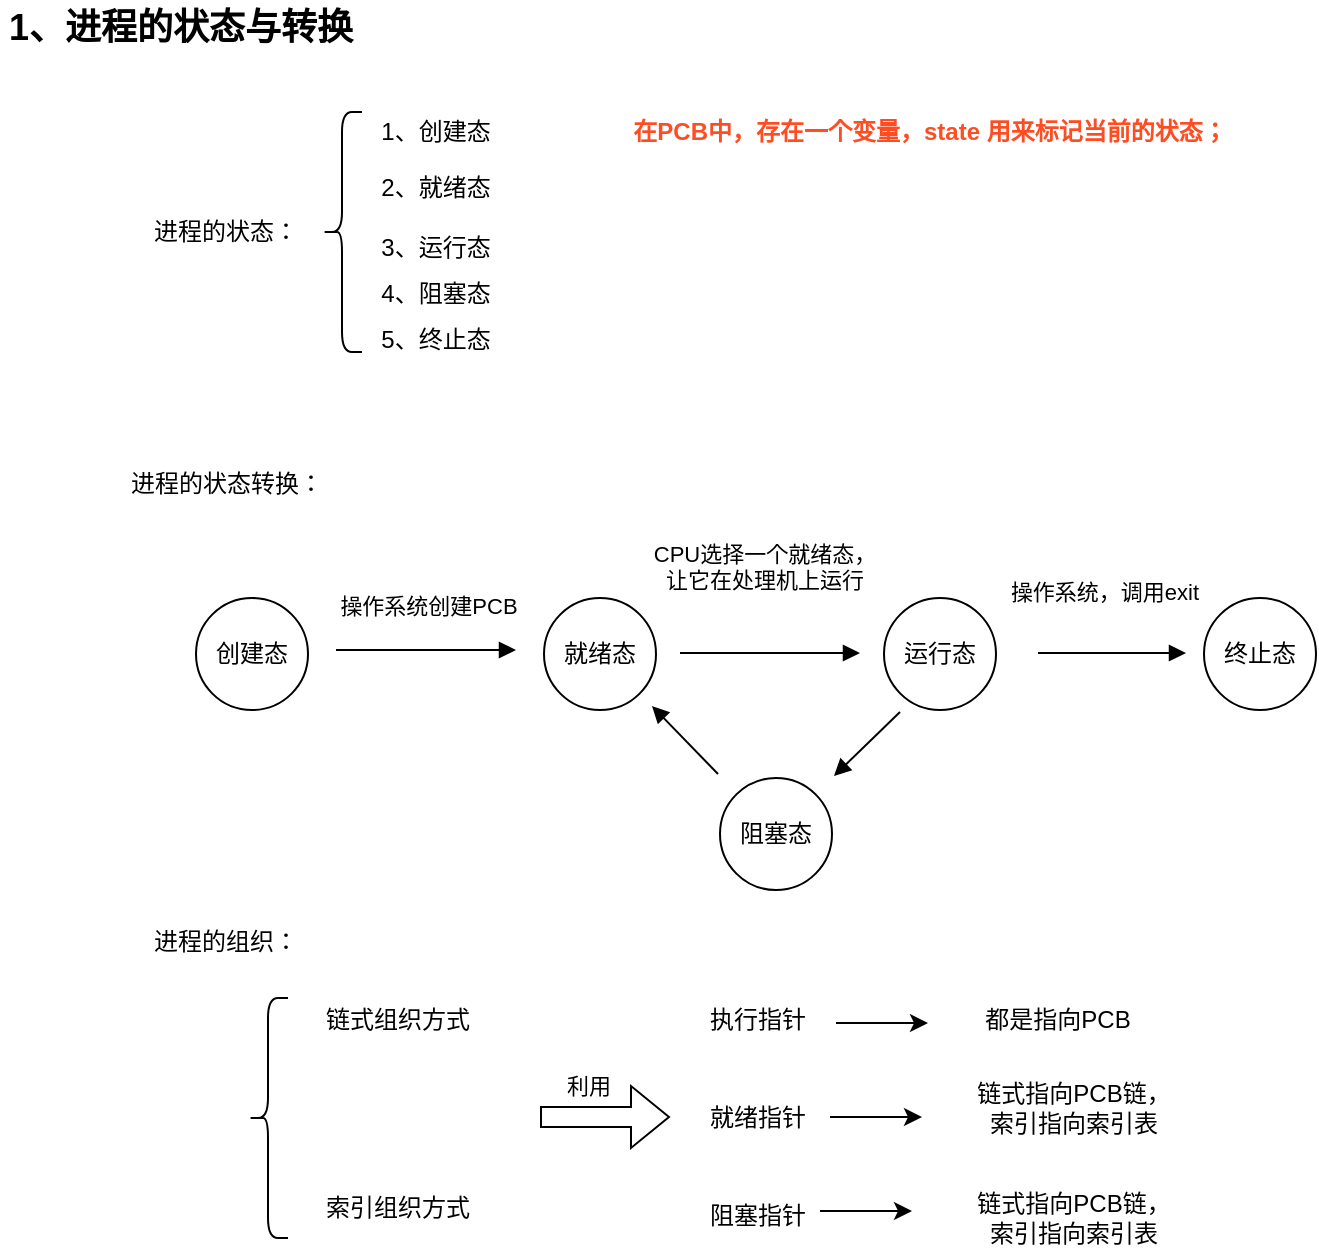 <mxfile version="28.1.1" pages="2">
  <diagram name="进程与线程" id="H9pHaS5DysN6NacVv_u8">
    <mxGraphModel dx="2857" dy="1349" grid="0" gridSize="10" guides="1" tooltips="1" connect="1" arrows="1" fold="1" page="0" pageScale="1" pageWidth="827" pageHeight="1169" math="0" shadow="0">
      <root>
        <mxCell id="0" />
        <mxCell id="1" parent="0" />
        <mxCell id="kZI3DuICkW-kZriLSzTb-1" value="&lt;div&gt;&lt;font style=&quot;font-size: 18px;&quot;&gt;&lt;b&gt;1、&lt;/b&gt;&lt;b&gt;&lt;font&gt;进程的状态与转换&lt;/font&gt;&lt;/b&gt;&lt;/font&gt;&lt;/div&gt;" style="text;html=1;align=center;verticalAlign=middle;whiteSpace=wrap;rounded=0;" parent="1" vertex="1">
          <mxGeometry x="-1975" y="-636" width="181" height="27" as="geometry" />
        </mxCell>
        <mxCell id="kZI3DuICkW-kZriLSzTb-2" value="&lt;div&gt;进程的状态：&lt;/div&gt;" style="text;html=1;align=center;verticalAlign=middle;whiteSpace=wrap;rounded=0;" parent="1" vertex="1">
          <mxGeometry x="-1903" y="-530" width="82" height="20" as="geometry" />
        </mxCell>
        <mxCell id="kZI3DuICkW-kZriLSzTb-3" value="" style="shape=curlyBracket;whiteSpace=wrap;html=1;rounded=1;labelPosition=left;verticalLabelPosition=middle;align=right;verticalAlign=middle;" parent="1" vertex="1">
          <mxGeometry x="-1814" y="-580" width="20" height="120" as="geometry" />
        </mxCell>
        <mxCell id="kZI3DuICkW-kZriLSzTb-4" value="1、创建态" style="text;html=1;align=center;verticalAlign=middle;whiteSpace=wrap;rounded=0;" parent="1" vertex="1">
          <mxGeometry x="-1787" y="-585" width="60" height="30" as="geometry" />
        </mxCell>
        <mxCell id="kZI3DuICkW-kZriLSzTb-5" value="2、就绪态" style="text;html=1;align=center;verticalAlign=middle;whiteSpace=wrap;rounded=0;" parent="1" vertex="1">
          <mxGeometry x="-1787" y="-557" width="60" height="30" as="geometry" />
        </mxCell>
        <mxCell id="kZI3DuICkW-kZriLSzTb-6" value="3、运行态" style="text;html=1;align=center;verticalAlign=middle;whiteSpace=wrap;rounded=0;" parent="1" vertex="1">
          <mxGeometry x="-1787" y="-527" width="60" height="30" as="geometry" />
        </mxCell>
        <mxCell id="kZI3DuICkW-kZriLSzTb-7" value="4、阻塞态" style="text;html=1;align=center;verticalAlign=middle;whiteSpace=wrap;rounded=0;" parent="1" vertex="1">
          <mxGeometry x="-1787" y="-504" width="60" height="30" as="geometry" />
        </mxCell>
        <mxCell id="kZI3DuICkW-kZriLSzTb-8" value="5、终止态" style="text;html=1;align=center;verticalAlign=middle;whiteSpace=wrap;rounded=0;" parent="1" vertex="1">
          <mxGeometry x="-1787" y="-481" width="60" height="30" as="geometry" />
        </mxCell>
        <mxCell id="kZI3DuICkW-kZriLSzTb-9" value="进程的状态转换：" style="text;html=1;align=center;verticalAlign=middle;whiteSpace=wrap;rounded=0;" parent="1" vertex="1">
          <mxGeometry x="-1917.5" y="-409" width="111" height="29" as="geometry" />
        </mxCell>
        <mxCell id="kZI3DuICkW-kZriLSzTb-10" value="创建态" style="ellipse;whiteSpace=wrap;html=1;aspect=fixed;" parent="1" vertex="1">
          <mxGeometry x="-1877" y="-337" width="56" height="56" as="geometry" />
        </mxCell>
        <mxCell id="kZI3DuICkW-kZriLSzTb-11" value="就绪态" style="ellipse;whiteSpace=wrap;html=1;aspect=fixed;" parent="1" vertex="1">
          <mxGeometry x="-1703" y="-337" width="56" height="56" as="geometry" />
        </mxCell>
        <mxCell id="kZI3DuICkW-kZriLSzTb-12" value="运行态" style="ellipse;whiteSpace=wrap;html=1;aspect=fixed;" parent="1" vertex="1">
          <mxGeometry x="-1533" y="-337" width="56" height="56" as="geometry" />
        </mxCell>
        <mxCell id="kZI3DuICkW-kZriLSzTb-13" value="终止态" style="ellipse;whiteSpace=wrap;html=1;aspect=fixed;" parent="1" vertex="1">
          <mxGeometry x="-1373" y="-337" width="56" height="56" as="geometry" />
        </mxCell>
        <mxCell id="kZI3DuICkW-kZriLSzTb-14" value="阻塞态" style="ellipse;whiteSpace=wrap;html=1;aspect=fixed;" parent="1" vertex="1">
          <mxGeometry x="-1615" y="-247" width="56" height="56" as="geometry" />
        </mxCell>
        <mxCell id="kZI3DuICkW-kZriLSzTb-15" value="操作系统创建PCB" style="html=1;verticalAlign=bottom;endArrow=block;curved=0;rounded=0;" parent="1" edge="1">
          <mxGeometry x="0.025" y="13" width="80" relative="1" as="geometry">
            <mxPoint x="-1807" y="-311" as="sourcePoint" />
            <mxPoint x="-1717" y="-311" as="targetPoint" />
            <mxPoint as="offset" />
          </mxGeometry>
        </mxCell>
        <mxCell id="kZI3DuICkW-kZriLSzTb-16" value="CPU选择一个就绪态，&lt;br&gt;让它在处理机上运行" style="html=1;verticalAlign=bottom;endArrow=block;curved=0;rounded=0;" parent="1" edge="1">
          <mxGeometry x="-0.067" y="29" width="80" relative="1" as="geometry">
            <mxPoint x="-1635" y="-309.5" as="sourcePoint" />
            <mxPoint x="-1545" y="-309.5" as="targetPoint" />
            <mxPoint y="1" as="offset" />
          </mxGeometry>
        </mxCell>
        <mxCell id="kZI3DuICkW-kZriLSzTb-17" value="操作系统，调用exit" style="html=1;verticalAlign=bottom;endArrow=block;curved=0;rounded=0;" parent="1" edge="1">
          <mxGeometry x="-0.108" y="23" width="80" relative="1" as="geometry">
            <mxPoint x="-1456" y="-309.5" as="sourcePoint" />
            <mxPoint x="-1382" y="-309.5" as="targetPoint" />
            <mxPoint y="1" as="offset" />
          </mxGeometry>
        </mxCell>
        <mxCell id="kZI3DuICkW-kZriLSzTb-18" value="&lt;div&gt;&lt;br&gt;&lt;/div&gt;&lt;div&gt;&lt;br&gt;&lt;/div&gt;" style="html=1;verticalAlign=bottom;endArrow=block;curved=0;rounded=0;" parent="1" edge="1">
          <mxGeometry x="-1" y="97" width="80" relative="1" as="geometry">
            <mxPoint x="-1525" y="-280" as="sourcePoint" />
            <mxPoint x="-1558" y="-248" as="targetPoint" />
            <mxPoint x="12" y="-16" as="offset" />
          </mxGeometry>
        </mxCell>
        <mxCell id="kZI3DuICkW-kZriLSzTb-19" value="" style="html=1;verticalAlign=bottom;endArrow=block;curved=0;rounded=0;" parent="1" edge="1">
          <mxGeometry x="0.748" y="69" width="80" relative="1" as="geometry">
            <mxPoint x="-1616" y="-249" as="sourcePoint" />
            <mxPoint x="-1649" y="-283" as="targetPoint" />
            <mxPoint y="-1" as="offset" />
          </mxGeometry>
        </mxCell>
        <mxCell id="iCcfDugHxCa6ZiFP5NxC-1" value="进程的组织：" style="text;html=1;align=center;verticalAlign=middle;whiteSpace=wrap;rounded=0;" vertex="1" parent="1">
          <mxGeometry x="-1902" y="-177" width="80" height="23" as="geometry" />
        </mxCell>
        <mxCell id="iCcfDugHxCa6ZiFP5NxC-2" value="" style="shape=curlyBracket;whiteSpace=wrap;html=1;rounded=1;labelPosition=left;verticalLabelPosition=middle;align=right;verticalAlign=middle;" vertex="1" parent="1">
          <mxGeometry x="-1851" y="-137" width="20" height="120" as="geometry" />
        </mxCell>
        <mxCell id="iCcfDugHxCa6ZiFP5NxC-3" value="链式组织方式" style="text;html=1;align=center;verticalAlign=middle;whiteSpace=wrap;rounded=0;" vertex="1" parent="1">
          <mxGeometry x="-1829" y="-141" width="106" height="30" as="geometry" />
        </mxCell>
        <mxCell id="iCcfDugHxCa6ZiFP5NxC-4" value="索引组织方式" style="text;html=1;align=center;verticalAlign=middle;whiteSpace=wrap;rounded=0;" vertex="1" parent="1">
          <mxGeometry x="-1829" y="-47" width="106" height="30" as="geometry" />
        </mxCell>
        <mxCell id="iCcfDugHxCa6ZiFP5NxC-5" value="" style="endArrow=classic;html=1;rounded=0;" edge="1" parent="1">
          <mxGeometry width="50" height="50" relative="1" as="geometry">
            <mxPoint x="-1557" y="-124.5" as="sourcePoint" />
            <mxPoint x="-1511" y="-124.5" as="targetPoint" />
          </mxGeometry>
        </mxCell>
        <mxCell id="iCcfDugHxCa6ZiFP5NxC-6" value="" style="endArrow=classic;html=1;rounded=0;" edge="1" parent="1">
          <mxGeometry width="50" height="50" relative="1" as="geometry">
            <mxPoint x="-1560" y="-77.5" as="sourcePoint" />
            <mxPoint x="-1514" y="-77.5" as="targetPoint" />
          </mxGeometry>
        </mxCell>
        <mxCell id="iCcfDugHxCa6ZiFP5NxC-7" value="" style="endArrow=classic;html=1;rounded=0;" edge="1" parent="1">
          <mxGeometry width="50" height="50" relative="1" as="geometry">
            <mxPoint x="-1565" y="-30.5" as="sourcePoint" />
            <mxPoint x="-1519" y="-30.5" as="targetPoint" />
          </mxGeometry>
        </mxCell>
        <mxCell id="iCcfDugHxCa6ZiFP5NxC-8" value="执行指针" style="text;html=1;align=center;verticalAlign=middle;whiteSpace=wrap;rounded=0;" vertex="1" parent="1">
          <mxGeometry x="-1626" y="-141" width="60" height="30" as="geometry" />
        </mxCell>
        <mxCell id="iCcfDugHxCa6ZiFP5NxC-9" value="就绪指针" style="text;html=1;align=center;verticalAlign=middle;whiteSpace=wrap;rounded=0;" vertex="1" parent="1">
          <mxGeometry x="-1626" y="-92" width="60" height="30" as="geometry" />
        </mxCell>
        <mxCell id="iCcfDugHxCa6ZiFP5NxC-10" value="阻塞指针" style="text;html=1;align=center;verticalAlign=middle;whiteSpace=wrap;rounded=0;" vertex="1" parent="1">
          <mxGeometry x="-1626" y="-43" width="60" height="30" as="geometry" />
        </mxCell>
        <mxCell id="iCcfDugHxCa6ZiFP5NxC-11" value="" style="shape=flexArrow;endArrow=classic;html=1;rounded=0;" edge="1" parent="1">
          <mxGeometry width="50" height="50" relative="1" as="geometry">
            <mxPoint x="-1705" y="-77.5" as="sourcePoint" />
            <mxPoint x="-1640" y="-77.5" as="targetPoint" />
          </mxGeometry>
        </mxCell>
        <mxCell id="iCcfDugHxCa6ZiFP5NxC-12" value="利用" style="edgeLabel;html=1;align=center;verticalAlign=middle;resizable=0;points=[];" vertex="1" connectable="0" parent="iCcfDugHxCa6ZiFP5NxC-11">
          <mxGeometry x="0.6" y="-7" relative="1" as="geometry">
            <mxPoint x="-28" y="-23" as="offset" />
          </mxGeometry>
        </mxCell>
        <mxCell id="iCcfDugHxCa6ZiFP5NxC-13" value="都是指向PCB" style="text;html=1;align=center;verticalAlign=middle;whiteSpace=wrap;rounded=0;" vertex="1" parent="1">
          <mxGeometry x="-1501" y="-141" width="110" height="29" as="geometry" />
        </mxCell>
        <mxCell id="iCcfDugHxCa6ZiFP5NxC-14" value="链式指向PCB链，索引指向索引表" style="text;html=1;align=center;verticalAlign=middle;whiteSpace=wrap;rounded=0;" vertex="1" parent="1">
          <mxGeometry x="-1493" y="-97" width="110" height="29" as="geometry" />
        </mxCell>
        <mxCell id="iCcfDugHxCa6ZiFP5NxC-15" value="链式指向PCB链，索引指向索引表" style="text;html=1;align=center;verticalAlign=middle;whiteSpace=wrap;rounded=0;" vertex="1" parent="1">
          <mxGeometry x="-1493" y="-42" width="110" height="29" as="geometry" />
        </mxCell>
        <mxCell id="iCcfDugHxCa6ZiFP5NxC-16" value="&lt;b style=&quot;color: generic-light-dark(rgb(220, 39, 28), rgb(237, 237, 237));&quot;&gt;&lt;span style=&quot;&quot;&gt;在PCB中，存在一个变量，state 用来标记当前的状态；&lt;/span&gt;&lt;/b&gt;" style="text;html=1;align=center;verticalAlign=middle;whiteSpace=wrap;rounded=0;fontColor=#FF4D23;" vertex="1" parent="1">
          <mxGeometry x="-1683" y="-590.5" width="346" height="41" as="geometry" />
        </mxCell>
      </root>
    </mxGraphModel>
  </diagram>
  <diagram id="XqEs1_PxP0e2Pg_hKG95" name="IGMP协议">
    <mxGraphModel dx="1617" dy="765" grid="0" gridSize="10" guides="1" tooltips="1" connect="1" arrows="1" fold="1" page="0" pageScale="1" pageWidth="827" pageHeight="1169" math="0" shadow="0">
      <root>
        <mxCell id="0" />
        <mxCell id="1" parent="0" />
        <mxCell id="WIkOTS0V0PflT26IuT0d-1" value="" style="shape=mxgraph.cisco.computers_and_peripherals.terminal;sketch=0;html=1;pointerEvents=1;dashed=0;fillColor=#036897;strokeColor=#ffffff;strokeWidth=2;verticalLabelPosition=bottom;verticalAlign=top;align=center;outlineConnect=0;" vertex="1" parent="1">
          <mxGeometry x="71" y="340" width="61" height="54" as="geometry" />
        </mxCell>
        <mxCell id="WIkOTS0V0PflT26IuT0d-2" value="" style="shape=mxgraph.cisco.computers_and_peripherals.terminal;sketch=0;html=1;pointerEvents=1;dashed=0;fillColor=#036897;strokeColor=#ffffff;strokeWidth=2;verticalLabelPosition=bottom;verticalAlign=top;align=center;outlineConnect=0;" vertex="1" parent="1">
          <mxGeometry x="259" y="344" width="61" height="54" as="geometry" />
        </mxCell>
        <mxCell id="WIkOTS0V0PflT26IuT0d-3" value="" style="shape=mxgraph.cisco.computers_and_peripherals.terminal;sketch=0;html=1;pointerEvents=1;dashed=0;fillColor=#036897;strokeColor=#ffffff;strokeWidth=2;verticalLabelPosition=bottom;verticalAlign=top;align=center;outlineConnect=0;" vertex="1" parent="1">
          <mxGeometry x="474" y="344" width="61" height="54" as="geometry" />
        </mxCell>
        <mxCell id="WIkOTS0V0PflT26IuT0d-4" value="" style="shape=mxgraph.cisco.computers_and_peripherals.terminal;sketch=0;html=1;pointerEvents=1;dashed=0;fillColor=#036897;strokeColor=#ffffff;strokeWidth=2;verticalLabelPosition=bottom;verticalAlign=top;align=center;outlineConnect=0;" vertex="1" parent="1">
          <mxGeometry x="608" y="340" width="61" height="54" as="geometry" />
        </mxCell>
        <mxCell id="WIkOTS0V0PflT26IuT0d-5" value="" style="line;strokeWidth=12;rotatable=0;dashed=0;labelPosition=right;align=left;verticalAlign=middle;spacingTop=0;spacingLeft=6;points=[];portConstraint=eastwest;" vertex="1" parent="1">
          <mxGeometry x="71" y="239" width="619" height="10" as="geometry" />
        </mxCell>
        <mxCell id="WIkOTS0V0PflT26IuT0d-12" value="" style="endArrow=none;html=1;rounded=0;exitX=0.5;exitY=0;exitDx=0;exitDy=0;exitPerimeter=0;entryX=0.05;entryY=0.9;entryDx=0;entryDy=0;entryPerimeter=0;" edge="1" parent="1" source="WIkOTS0V0PflT26IuT0d-1" target="WIkOTS0V0PflT26IuT0d-5">
          <mxGeometry width="50" height="50" relative="1" as="geometry">
            <mxPoint x="389" y="329" as="sourcePoint" />
            <mxPoint x="439" y="279" as="targetPoint" />
          </mxGeometry>
        </mxCell>
        <mxCell id="WIkOTS0V0PflT26IuT0d-13" value="" style="endArrow=none;html=1;rounded=0;exitX=0.5;exitY=0;exitDx=0;exitDy=0;exitPerimeter=0;entryX=0.05;entryY=0.9;entryDx=0;entryDy=0;entryPerimeter=0;" edge="1" parent="1" source="WIkOTS0V0PflT26IuT0d-2">
          <mxGeometry width="50" height="50" relative="1" as="geometry">
            <mxPoint x="290" y="341" as="sourcePoint" />
            <mxPoint x="290" y="249" as="targetPoint" />
          </mxGeometry>
        </mxCell>
        <mxCell id="WIkOTS0V0PflT26IuT0d-14" value="" style="endArrow=none;html=1;rounded=0;exitX=0.5;exitY=0;exitDx=0;exitDy=0;exitPerimeter=0;entryX=0.05;entryY=0.9;entryDx=0;entryDy=0;entryPerimeter=0;" edge="1" parent="1" source="WIkOTS0V0PflT26IuT0d-3">
          <mxGeometry width="50" height="50" relative="1" as="geometry">
            <mxPoint x="504" y="341" as="sourcePoint" />
            <mxPoint x="504" y="249" as="targetPoint" />
          </mxGeometry>
        </mxCell>
        <mxCell id="WIkOTS0V0PflT26IuT0d-15" value="" style="endArrow=none;html=1;rounded=0;exitX=0.5;exitY=0;exitDx=0;exitDy=0;exitPerimeter=0;entryX=0.05;entryY=0.9;entryDx=0;entryDy=0;entryPerimeter=0;" edge="1" parent="1">
          <mxGeometry width="50" height="50" relative="1" as="geometry">
            <mxPoint x="640" y="340" as="sourcePoint" />
            <mxPoint x="640" y="248" as="targetPoint" />
          </mxGeometry>
        </mxCell>
        <mxCell id="WIkOTS0V0PflT26IuT0d-16" value="" style="shape=mxgraph.cisco.routers.router;sketch=0;html=1;pointerEvents=1;dashed=0;fillColor=#036897;strokeColor=#ffffff;strokeWidth=2;verticalLabelPosition=bottom;verticalAlign=top;align=center;outlineConnect=0;" vertex="1" parent="1">
          <mxGeometry x="341.5" y="58" width="78" height="53" as="geometry" />
        </mxCell>
        <mxCell id="WIkOTS0V0PflT26IuT0d-19" value="" style="endArrow=none;html=1;rounded=0;exitX=0.5;exitY=0;exitDx=0;exitDy=0;exitPerimeter=0;entryX=0.5;entryY=1;entryDx=0;entryDy=0;entryPerimeter=0;" edge="1" parent="1" target="WIkOTS0V0PflT26IuT0d-16">
          <mxGeometry width="50" height="50" relative="1" as="geometry">
            <mxPoint x="381" y="237" as="sourcePoint" />
            <mxPoint x="380" y="142" as="targetPoint" />
          </mxGeometry>
        </mxCell>
        <mxCell id="WIkOTS0V0PflT26IuT0d-20" value="&lt;div&gt;&lt;font style=&quot;font-size: 17px;&quot;&gt;IP 多播地址：226.0.9.26&lt;/font&gt;&lt;/div&gt;&lt;div&gt;&lt;font style=&quot;font-size: 17px;&quot;&gt;多播MAC地址：01-00-5E-00-09-1A&lt;/font&gt;&lt;/div&gt;" style="rounded=1;whiteSpace=wrap;html=1;align=center;" vertex="1" parent="1">
          <mxGeometry x="38.5" y="456" width="312.5" height="74" as="geometry" />
        </mxCell>
        <mxCell id="WIkOTS0V0PflT26IuT0d-21" value="&lt;div&gt;&lt;font&gt;IP 多播地址：226.128.9.26&lt;/font&gt;&lt;/div&gt;&lt;div&gt;&lt;font&gt;多播MAC地址：01-00-5E-00-09-1A&lt;/font&gt;&lt;/div&gt;" style="rounded=1;whiteSpace=wrap;html=1;align=center;" vertex="1" parent="1">
          <mxGeometry x="409" y="469.5" width="172" height="47" as="geometry" />
        </mxCell>
        <mxCell id="WIkOTS0V0PflT26IuT0d-22" value="&lt;font style=&quot;font-size: 16px;&quot;&gt;不在任何多播组&lt;/font&gt;" style="rounded=1;whiteSpace=wrap;html=1;" vertex="1" parent="1">
          <mxGeometry x="618" y="460" width="120" height="60" as="geometry" />
        </mxCell>
        <mxCell id="WIkOTS0V0PflT26IuT0d-23" value="&lt;div&gt;&lt;br&gt;&lt;/div&gt;&lt;div&gt;&lt;br&gt;&lt;/div&gt;&lt;div&gt;&lt;br&gt;&lt;/div&gt;&lt;div&gt;IGMP成员&lt;/div&gt;&lt;div&gt;报告报文&lt;/div&gt;" style="html=1;shadow=0;dashed=0;align=center;verticalAlign=middle;shape=mxgraph.arrows2.calloutArrow;dy=10;dx=20;notch=60;arrowHead=10;direction=north;labelBackgroundColor=none;fillColor=#dae8fc;strokeColor=#6c8ebf;" vertex="1" parent="1">
          <mxGeometry x="329" y="274" width="60" height="100" as="geometry" />
        </mxCell>
        <mxCell id="WIkOTS0V0PflT26IuT0d-24" value="&lt;div&gt;&lt;br&gt;&lt;/div&gt;&lt;div&gt;&lt;br&gt;&lt;/div&gt;&lt;div&gt;&lt;br&gt;&lt;/div&gt;&lt;div&gt;IGMP成员&lt;/div&gt;&lt;div&gt;报告报文&lt;/div&gt;" style="html=1;shadow=0;dashed=0;align=center;verticalAlign=middle;shape=mxgraph.arrows2.calloutArrow;dy=10;dx=20;notch=60;arrowHead=10;direction=north;labelBackgroundColor=none;fillColor=#dae8fc;strokeColor=#6c8ebf;" vertex="1" parent="1">
          <mxGeometry x="409" y="125" width="60" height="100" as="geometry" />
        </mxCell>
        <mxCell id="WIkOTS0V0PflT26IuT0d-25" value="&lt;div&gt;IGMP成员&lt;/div&gt;&lt;div&gt;报告报文&lt;/div&gt;" style="html=1;shadow=0;dashed=0;align=center;verticalAlign=middle;shape=mxgraph.arrows2.calloutArrow;dy=10;dx=20;notch=60;arrowHead=10;direction=south;labelBackgroundColor=none;fillColor=#d5e8d4;strokeColor=#82b366;" vertex="1" parent="1">
          <mxGeometry x="530" y="271" width="60" height="87" as="geometry" />
        </mxCell>
        <mxCell id="WIkOTS0V0PflT26IuT0d-26" value="&lt;div&gt;IGMP成员&lt;/div&gt;&lt;div&gt;报告报文&lt;/div&gt;" style="html=1;shadow=0;dashed=0;align=center;verticalAlign=middle;shape=mxgraph.arrows2.calloutArrow;dy=10;dx=20;notch=60;arrowHead=10;direction=south;labelBackgroundColor=none;fillColor=#d5e8d4;strokeColor=#82b366;" vertex="1" parent="1">
          <mxGeometry x="138" y="274" width="60" height="87" as="geometry" />
        </mxCell>
        <mxCell id="WIkOTS0V0PflT26IuT0d-27" value="&lt;div&gt;IGMP成员&lt;/div&gt;&lt;div&gt;报告报文&lt;/div&gt;" style="html=1;shadow=0;dashed=0;align=center;verticalAlign=middle;shape=mxgraph.arrows2.calloutArrow;dy=10;dx=20;notch=60;arrowHead=10;direction=south;labelBackgroundColor=none;fillColor=#d5e8d4;strokeColor=#82b366;" vertex="1" parent="1">
          <mxGeometry x="665" y="274" width="60" height="87" as="geometry" />
        </mxCell>
        <mxCell id="WIkOTS0V0PflT26IuT0d-28" value="&lt;font style=&quot;font-size: 15px;&quot;&gt;Host A&lt;/font&gt;" style="text;html=1;align=center;verticalAlign=middle;whiteSpace=wrap;rounded=0;" vertex="1" parent="1">
          <mxGeometry x="69" y="410" width="60" height="30" as="geometry" />
        </mxCell>
        <mxCell id="WIkOTS0V0PflT26IuT0d-29" value="&lt;font style=&quot;font-size: 15px;&quot;&gt;Host B&lt;/font&gt;" style="text;html=1;align=center;verticalAlign=middle;whiteSpace=wrap;rounded=0;" vertex="1" parent="1">
          <mxGeometry x="259.5" y="412" width="60" height="30" as="geometry" />
        </mxCell>
        <mxCell id="WIkOTS0V0PflT26IuT0d-31" value="&lt;font style=&quot;font-size: 15px;&quot;&gt;Host C&lt;/font&gt;" style="text;html=1;align=center;verticalAlign=middle;whiteSpace=wrap;rounded=0;" vertex="1" parent="1">
          <mxGeometry x="474.5" y="412" width="60" height="30" as="geometry" />
        </mxCell>
        <mxCell id="WIkOTS0V0PflT26IuT0d-32" value="&lt;font style=&quot;font-size: 15px;&quot;&gt;Host D&lt;/font&gt;" style="text;html=1;align=center;verticalAlign=middle;whiteSpace=wrap;rounded=0;" vertex="1" parent="1">
          <mxGeometry x="609" y="412" width="60" height="30" as="geometry" />
        </mxCell>
        <mxCell id="WIkOTS0V0PflT26IuT0d-33" value="&lt;font style=&quot;font-size: 18px;&quot;&gt;在共享以太网的环境下&lt;/font&gt;" style="text;html=1;align=center;verticalAlign=middle;whiteSpace=wrap;rounded=0;" vertex="1" parent="1">
          <mxGeometry x="-187" y="60" width="205" height="30" as="geometry" />
        </mxCell>
        <mxCell id="WIkOTS0V0PflT26IuT0d-34" value="" style="shape=mxgraph.cisco.computers_and_peripherals.terminal;sketch=0;html=1;pointerEvents=1;dashed=0;fillColor=#036897;strokeColor=#ffffff;strokeWidth=2;verticalLabelPosition=bottom;verticalAlign=top;align=center;outlineConnect=0;" vertex="1" parent="1">
          <mxGeometry x="-33.5" y="907" width="61" height="54" as="geometry" />
        </mxCell>
        <mxCell id="WIkOTS0V0PflT26IuT0d-35" value="" style="shape=mxgraph.cisco.computers_and_peripherals.terminal;sketch=0;html=1;pointerEvents=1;dashed=0;fillColor=#036897;strokeColor=#ffffff;strokeWidth=2;verticalLabelPosition=bottom;verticalAlign=top;align=center;outlineConnect=0;" vertex="1" parent="1">
          <mxGeometry x="154.5" y="911" width="61" height="54" as="geometry" />
        </mxCell>
        <mxCell id="WIkOTS0V0PflT26IuT0d-36" value="" style="shape=mxgraph.cisco.computers_and_peripherals.terminal;sketch=0;html=1;pointerEvents=1;dashed=0;fillColor=#036897;strokeColor=#ffffff;strokeWidth=2;verticalLabelPosition=bottom;verticalAlign=top;align=center;outlineConnect=0;" vertex="1" parent="1">
          <mxGeometry x="369.5" y="911" width="61" height="54" as="geometry" />
        </mxCell>
        <mxCell id="WIkOTS0V0PflT26IuT0d-37" value="" style="shape=mxgraph.cisco.computers_and_peripherals.terminal;sketch=0;html=1;pointerEvents=1;dashed=0;fillColor=#036897;strokeColor=#ffffff;strokeWidth=2;verticalLabelPosition=bottom;verticalAlign=top;align=center;outlineConnect=0;" vertex="1" parent="1">
          <mxGeometry x="503.5" y="907" width="61" height="54" as="geometry" />
        </mxCell>
        <mxCell id="WIkOTS0V0PflT26IuT0d-38" value="" style="line;strokeWidth=12;rotatable=0;dashed=0;labelPosition=right;align=left;verticalAlign=middle;spacingTop=0;spacingLeft=6;points=[];portConstraint=eastwest;" vertex="1" parent="1">
          <mxGeometry x="-33.5" y="806" width="619" height="10" as="geometry" />
        </mxCell>
        <mxCell id="WIkOTS0V0PflT26IuT0d-39" value="" style="endArrow=none;html=1;rounded=0;exitX=0.5;exitY=0;exitDx=0;exitDy=0;exitPerimeter=0;entryX=0.05;entryY=0.9;entryDx=0;entryDy=0;entryPerimeter=0;" edge="1" parent="1" source="WIkOTS0V0PflT26IuT0d-34" target="WIkOTS0V0PflT26IuT0d-38">
          <mxGeometry width="50" height="50" relative="1" as="geometry">
            <mxPoint x="284.5" y="896" as="sourcePoint" />
            <mxPoint x="334.5" y="846" as="targetPoint" />
          </mxGeometry>
        </mxCell>
        <mxCell id="WIkOTS0V0PflT26IuT0d-40" value="" style="endArrow=none;html=1;rounded=0;exitX=0.5;exitY=0;exitDx=0;exitDy=0;exitPerimeter=0;entryX=0.05;entryY=0.9;entryDx=0;entryDy=0;entryPerimeter=0;" edge="1" parent="1" source="WIkOTS0V0PflT26IuT0d-35">
          <mxGeometry width="50" height="50" relative="1" as="geometry">
            <mxPoint x="185.5" y="908" as="sourcePoint" />
            <mxPoint x="185.5" y="816" as="targetPoint" />
          </mxGeometry>
        </mxCell>
        <mxCell id="WIkOTS0V0PflT26IuT0d-41" value="" style="endArrow=none;html=1;rounded=0;exitX=0.5;exitY=0;exitDx=0;exitDy=0;exitPerimeter=0;entryX=0.05;entryY=0.9;entryDx=0;entryDy=0;entryPerimeter=0;" edge="1" parent="1" source="WIkOTS0V0PflT26IuT0d-36">
          <mxGeometry width="50" height="50" relative="1" as="geometry">
            <mxPoint x="399.5" y="908" as="sourcePoint" />
            <mxPoint x="399.5" y="816" as="targetPoint" />
          </mxGeometry>
        </mxCell>
        <mxCell id="WIkOTS0V0PflT26IuT0d-42" value="" style="endArrow=none;html=1;rounded=0;exitX=0.5;exitY=0;exitDx=0;exitDy=0;exitPerimeter=0;entryX=0.05;entryY=0.9;entryDx=0;entryDy=0;entryPerimeter=0;" edge="1" parent="1">
          <mxGeometry width="50" height="50" relative="1" as="geometry">
            <mxPoint x="535.5" y="907" as="sourcePoint" />
            <mxPoint x="535.5" y="815" as="targetPoint" />
          </mxGeometry>
        </mxCell>
        <mxCell id="WIkOTS0V0PflT26IuT0d-43" value="" style="shape=mxgraph.cisco.routers.router;sketch=0;html=1;pointerEvents=1;dashed=0;fillColor=#036897;strokeColor=#ffffff;strokeWidth=2;verticalLabelPosition=bottom;verticalAlign=top;align=center;outlineConnect=0;" vertex="1" parent="1">
          <mxGeometry x="237" y="625" width="78" height="53" as="geometry" />
        </mxCell>
        <mxCell id="WIkOTS0V0PflT26IuT0d-44" value="" style="endArrow=none;html=1;rounded=0;exitX=0.5;exitY=0;exitDx=0;exitDy=0;exitPerimeter=0;entryX=0.5;entryY=1;entryDx=0;entryDy=0;entryPerimeter=0;" edge="1" parent="1" target="WIkOTS0V0PflT26IuT0d-43">
          <mxGeometry width="50" height="50" relative="1" as="geometry">
            <mxPoint x="276.5" y="804" as="sourcePoint" />
            <mxPoint x="275.5" y="709" as="targetPoint" />
          </mxGeometry>
        </mxCell>
        <mxCell id="WIkOTS0V0PflT26IuT0d-45" value="&lt;div&gt;&lt;font style=&quot;font-size: 17px;&quot;&gt;IP 多播地址：226.0.9.26&lt;/font&gt;&lt;/div&gt;&lt;div&gt;&lt;font style=&quot;font-size: 17px;&quot;&gt;多播MAC地址：01-00-5E-00-09-1A&lt;/font&gt;&lt;/div&gt;" style="rounded=1;whiteSpace=wrap;html=1;align=center;" vertex="1" parent="1">
          <mxGeometry x="-66" y="1023" width="312.5" height="74" as="geometry" />
        </mxCell>
        <mxCell id="WIkOTS0V0PflT26IuT0d-46" value="&lt;div&gt;&lt;font&gt;IP 多播地址：226.128.9.26&lt;/font&gt;&lt;/div&gt;&lt;div&gt;&lt;font&gt;多播MAC地址：01-00-5E-00-09-1A&lt;/font&gt;&lt;/div&gt;" style="rounded=1;whiteSpace=wrap;html=1;align=center;" vertex="1" parent="1">
          <mxGeometry x="304.5" y="1036.5" width="172" height="47" as="geometry" />
        </mxCell>
        <mxCell id="WIkOTS0V0PflT26IuT0d-47" value="&lt;font style=&quot;font-size: 16px;&quot;&gt;不在任何多播组&lt;/font&gt;" style="rounded=1;whiteSpace=wrap;html=1;" vertex="1" parent="1">
          <mxGeometry x="513.5" y="1027" width="120" height="60" as="geometry" />
        </mxCell>
        <mxCell id="WIkOTS0V0PflT26IuT0d-49" value="&lt;div&gt;IGMP成员&lt;/div&gt;&lt;div&gt;查询报文&lt;/div&gt;" style="html=1;shadow=0;dashed=0;align=center;verticalAlign=middle;shape=mxgraph.arrows2.calloutArrow;dy=10;dx=20;notch=60;arrowHead=10;direction=south;labelBackgroundColor=none;fillColor=#dae8fc;strokeColor=#6c8ebf;" vertex="1" parent="1">
          <mxGeometry x="304.5" y="692" width="58.5" height="89" as="geometry" />
        </mxCell>
        <mxCell id="WIkOTS0V0PflT26IuT0d-50" value="&lt;div&gt;IGMP成员&lt;/div&gt;&lt;div&gt;查询报文&lt;/div&gt;" style="html=1;shadow=0;dashed=0;align=center;verticalAlign=middle;shape=mxgraph.arrows2.calloutArrow;dy=10;dx=20;notch=60;arrowHead=10;direction=south;labelBackgroundColor=none;fillColor=#d5e8d4;strokeColor=#82b366;" vertex="1" parent="1">
          <mxGeometry x="425.5" y="838" width="60" height="87" as="geometry" />
        </mxCell>
        <mxCell id="WIkOTS0V0PflT26IuT0d-51" value="&lt;div&gt;IGMP成员&lt;/div&gt;&lt;div&gt;查询报文&lt;/div&gt;" style="html=1;shadow=0;dashed=0;align=center;verticalAlign=middle;shape=mxgraph.arrows2.calloutArrow;dy=10;dx=20;notch=60;arrowHead=10;direction=south;labelBackgroundColor=none;fillColor=#d5e8d4;strokeColor=#82b366;" vertex="1" parent="1">
          <mxGeometry x="33.5" y="841" width="60" height="87" as="geometry" />
        </mxCell>
        <mxCell id="WIkOTS0V0PflT26IuT0d-52" value="&lt;div&gt;IGMP成员&lt;/div&gt;&lt;div&gt;查询报文&lt;/div&gt;" style="html=1;shadow=0;dashed=0;align=center;verticalAlign=middle;shape=mxgraph.arrows2.calloutArrow;dy=10;dx=20;notch=60;arrowHead=10;direction=south;labelBackgroundColor=none;fillColor=#d5e8d4;strokeColor=#82b366;" vertex="1" parent="1">
          <mxGeometry x="560.5" y="841" width="60" height="87" as="geometry" />
        </mxCell>
        <mxCell id="WIkOTS0V0PflT26IuT0d-53" value="&lt;font style=&quot;font-size: 15px;&quot;&gt;Host A&lt;/font&gt;" style="text;html=1;align=center;verticalAlign=middle;whiteSpace=wrap;rounded=0;" vertex="1" parent="1">
          <mxGeometry x="-35.5" y="977" width="60" height="30" as="geometry" />
        </mxCell>
        <mxCell id="WIkOTS0V0PflT26IuT0d-54" value="&lt;font style=&quot;font-size: 15px;&quot;&gt;Host B&lt;/font&gt;" style="text;html=1;align=center;verticalAlign=middle;whiteSpace=wrap;rounded=0;" vertex="1" parent="1">
          <mxGeometry x="155" y="979" width="60" height="30" as="geometry" />
        </mxCell>
        <mxCell id="WIkOTS0V0PflT26IuT0d-55" value="&lt;font style=&quot;font-size: 15px;&quot;&gt;Host C&lt;/font&gt;" style="text;html=1;align=center;verticalAlign=middle;whiteSpace=wrap;rounded=0;" vertex="1" parent="1">
          <mxGeometry x="370" y="979" width="60" height="30" as="geometry" />
        </mxCell>
        <mxCell id="WIkOTS0V0PflT26IuT0d-56" value="&lt;font style=&quot;font-size: 15px;&quot;&gt;Host D&lt;/font&gt;" style="text;html=1;align=center;verticalAlign=middle;whiteSpace=wrap;rounded=0;" vertex="1" parent="1">
          <mxGeometry x="504.5" y="979" width="60" height="30" as="geometry" />
        </mxCell>
        <mxCell id="WIkOTS0V0PflT26IuT0d-57" value="&lt;div&gt;IGMP成员&lt;/div&gt;&lt;div&gt;查询报文&lt;/div&gt;" style="html=1;shadow=0;dashed=0;align=center;verticalAlign=middle;shape=mxgraph.arrows2.calloutArrow;dy=10;dx=20;notch=60;arrowHead=10;direction=south;labelBackgroundColor=none;fillColor=#d5e8d4;strokeColor=#82b366;" vertex="1" parent="1">
          <mxGeometry x="224" y="840" width="58.5" height="89" as="geometry" />
        </mxCell>
      </root>
    </mxGraphModel>
  </diagram>
</mxfile>

